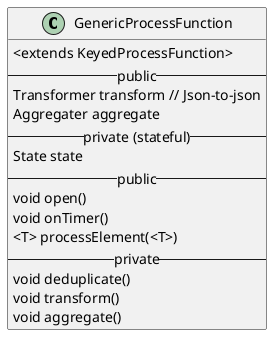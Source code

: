 @startuml
class GenericProcessFunction  {
    <extends KeyedProcessFunction>
  -- public --
  Transformer transform // Json-to-json
  Aggregater aggregate
  -- private (stateful) --
  State state
  -- public --
  void open()
  void onTimer()
  <T> processElement(<T>)
  -- private --
  void deduplicate()
  void transform()
  void aggregate()
}
@enduml

